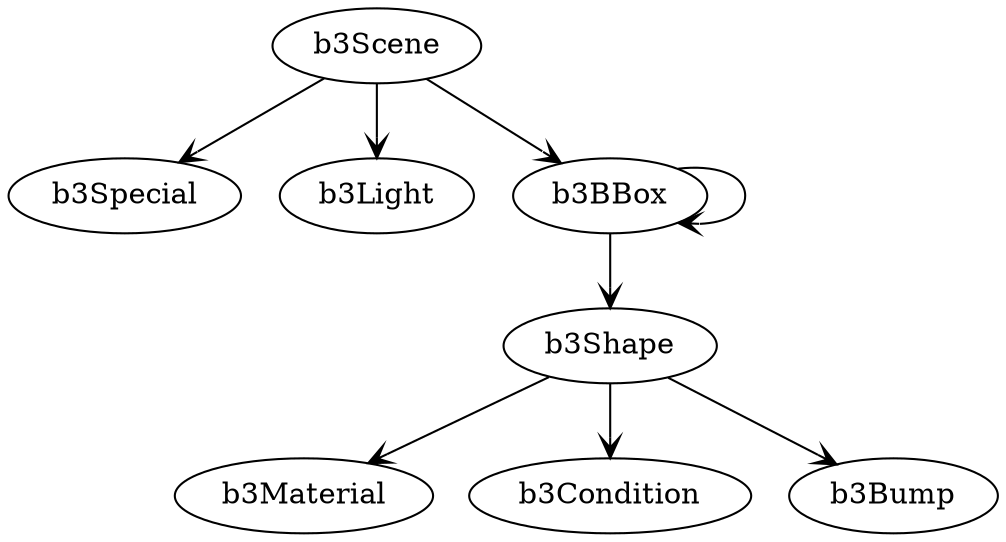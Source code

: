 digraph types
{
	b3Scene -> b3Special [ arrowtail="diamond" arrowhead="vee"];
	b3Scene -> b3Light [ arrowtail="diamond" arrowhead="vee"];
	b3Scene -> b3BBox [ arrowtail="diamond" arrowhead="vee"];
	b3BBox -> b3BBox [ arrowtail="diamond" arrowhead="vee"];
	b3BBox-> b3Shape [ arrowtail="diamond" arrowhead="vee"];
	b3Shape -> b3Material [ arrowtail="diamond" arrowhead="vee"];
	b3Shape -> b3Condition [ arrowtail="diamond" arrowhead="vee"];
	b3Shape -> b3Bump [ arrowtail="diamond" arrowhead="vee"];
}

